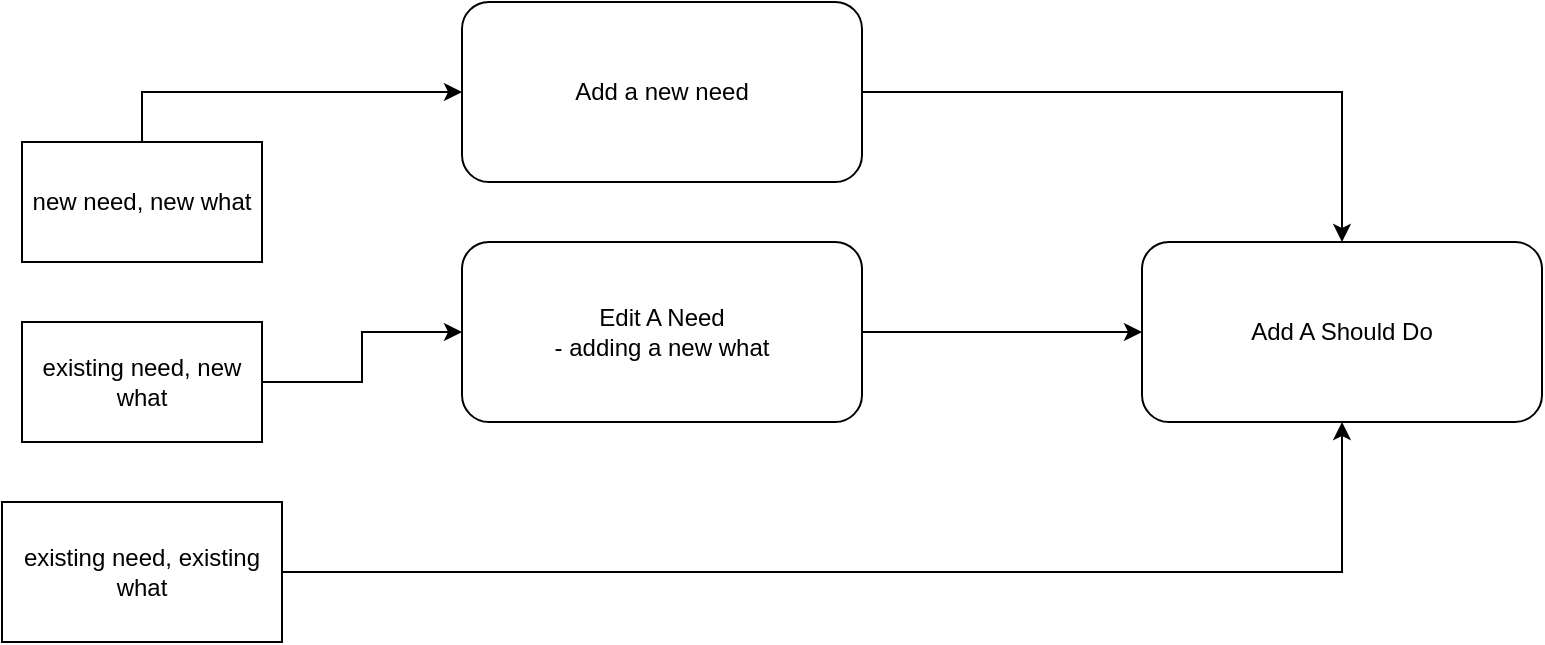<mxfile version="22.1.11" type="github">
  <diagram name="Page-1" id="x7MT0qRN6cu8qNjrc2um">
    <mxGraphModel dx="954" dy="532" grid="0" gridSize="10" guides="1" tooltips="1" connect="1" arrows="1" fold="1" page="1" pageScale="1" pageWidth="850" pageHeight="1100" math="0" shadow="0">
      <root>
        <mxCell id="0" />
        <mxCell id="1" parent="0" />
        <mxCell id="m9-1bQluYizaZC3Oex78-9" style="edgeStyle=orthogonalEdgeStyle;rounded=0;orthogonalLoop=1;jettySize=auto;html=1;entryX=0;entryY=0.5;entryDx=0;entryDy=0;" edge="1" parent="1" source="8DM4_75zK0cVTB4kPDeA-1" target="8DM4_75zK0cVTB4kPDeA-2">
          <mxGeometry relative="1" as="geometry" />
        </mxCell>
        <mxCell id="8DM4_75zK0cVTB4kPDeA-1" value="Edit A Need&lt;br&gt;- adding a new what" style="rounded=1;whiteSpace=wrap;html=1;" parent="1" vertex="1">
          <mxGeometry x="273" y="234" width="200" height="90" as="geometry" />
        </mxCell>
        <mxCell id="8DM4_75zK0cVTB4kPDeA-2" value="Add A Should Do" style="rounded=1;whiteSpace=wrap;html=1;" parent="1" vertex="1">
          <mxGeometry x="613" y="234" width="200" height="90" as="geometry" />
        </mxCell>
        <mxCell id="m9-1bQluYizaZC3Oex78-5" style="edgeStyle=orthogonalEdgeStyle;rounded=0;orthogonalLoop=1;jettySize=auto;html=1;" edge="1" parent="1" source="8DM4_75zK0cVTB4kPDeA-3" target="8DM4_75zK0cVTB4kPDeA-2">
          <mxGeometry relative="1" as="geometry" />
        </mxCell>
        <mxCell id="8DM4_75zK0cVTB4kPDeA-3" value="Add a new need&lt;br&gt;" style="rounded=1;whiteSpace=wrap;html=1;" parent="1" vertex="1">
          <mxGeometry x="273" y="114" width="200" height="90" as="geometry" />
        </mxCell>
        <mxCell id="8DM4_75zK0cVTB4kPDeA-5" style="edgeStyle=orthogonalEdgeStyle;rounded=0;orthogonalLoop=1;jettySize=auto;html=1;entryX=0;entryY=0.5;entryDx=0;entryDy=0;exitX=0.5;exitY=0;exitDx=0;exitDy=0;" parent="1" source="8DM4_75zK0cVTB4kPDeA-4" target="8DM4_75zK0cVTB4kPDeA-3" edge="1">
          <mxGeometry relative="1" as="geometry">
            <Array as="points">
              <mxPoint x="113" y="159" />
            </Array>
          </mxGeometry>
        </mxCell>
        <mxCell id="8DM4_75zK0cVTB4kPDeA-4" value="new need, new what" style="rounded=0;whiteSpace=wrap;html=1;" parent="1" vertex="1">
          <mxGeometry x="53" y="184" width="120" height="60" as="geometry" />
        </mxCell>
        <mxCell id="m9-1bQluYizaZC3Oex78-2" style="edgeStyle=orthogonalEdgeStyle;rounded=0;orthogonalLoop=1;jettySize=auto;html=1;" edge="1" parent="1" source="m9-1bQluYizaZC3Oex78-1" target="8DM4_75zK0cVTB4kPDeA-1">
          <mxGeometry relative="1" as="geometry" />
        </mxCell>
        <mxCell id="m9-1bQluYizaZC3Oex78-1" value="existing need, new what" style="rounded=0;whiteSpace=wrap;html=1;" vertex="1" parent="1">
          <mxGeometry x="53" y="274" width="120" height="60" as="geometry" />
        </mxCell>
        <mxCell id="m9-1bQluYizaZC3Oex78-10" style="edgeStyle=orthogonalEdgeStyle;rounded=0;orthogonalLoop=1;jettySize=auto;html=1;entryX=0.5;entryY=1;entryDx=0;entryDy=0;" edge="1" parent="1" source="m9-1bQluYizaZC3Oex78-3" target="8DM4_75zK0cVTB4kPDeA-2">
          <mxGeometry relative="1" as="geometry" />
        </mxCell>
        <mxCell id="m9-1bQluYizaZC3Oex78-3" value="existing need, existing what" style="rounded=0;whiteSpace=wrap;html=1;" vertex="1" parent="1">
          <mxGeometry x="43" y="364" width="140" height="70" as="geometry" />
        </mxCell>
      </root>
    </mxGraphModel>
  </diagram>
</mxfile>
